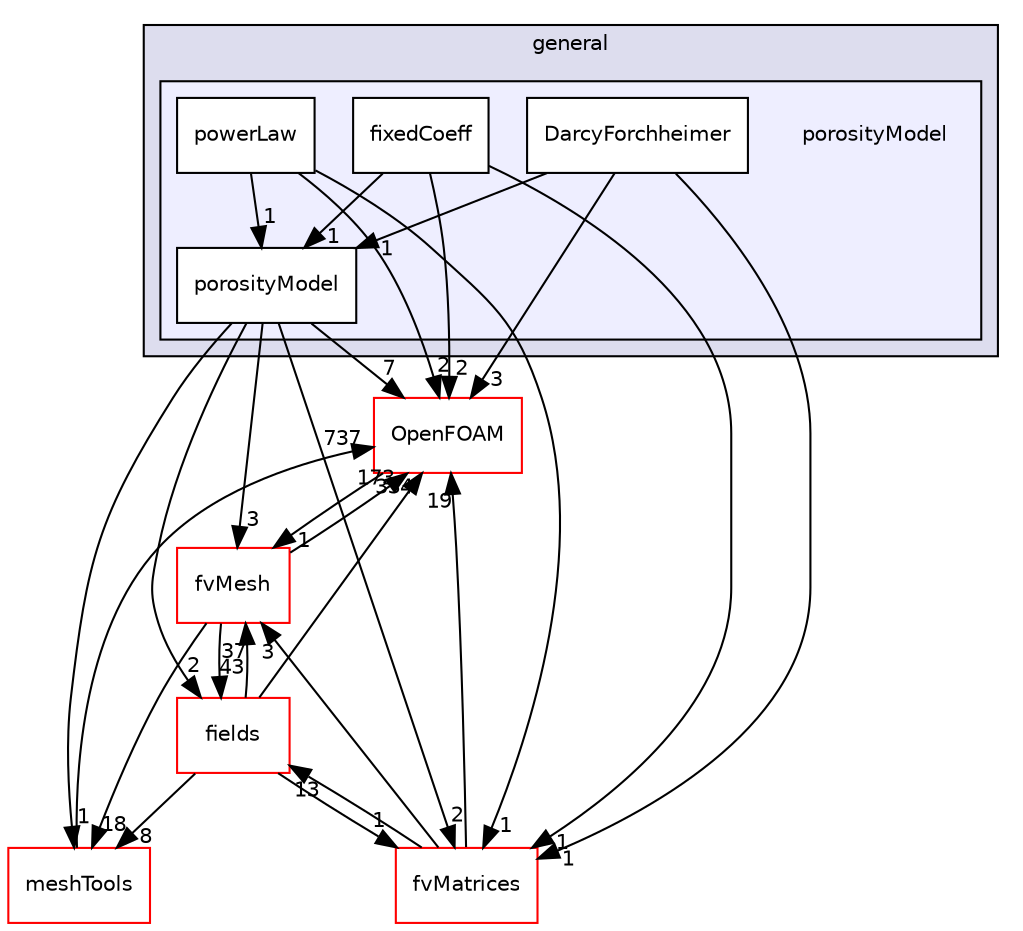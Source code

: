 digraph "src/finiteVolume/cfdTools/general/porosityModel" {
  bgcolor=transparent;
  compound=true
  node [ fontsize="10", fontname="Helvetica"];
  edge [ labelfontsize="10", labelfontname="Helvetica"];
  subgraph clusterdir_c5259e3096ae0265e0b8b287024f0a94 {
    graph [ bgcolor="#ddddee", pencolor="black", label="general" fontname="Helvetica", fontsize="10", URL="dir_c5259e3096ae0265e0b8b287024f0a94.html"]
  subgraph clusterdir_7f71c2789b87b2ecdc8be24284257b05 {
    graph [ bgcolor="#eeeeff", pencolor="black", label="" URL="dir_7f71c2789b87b2ecdc8be24284257b05.html"];
    dir_7f71c2789b87b2ecdc8be24284257b05 [shape=plaintext label="porosityModel"];
    dir_a24b5d4e1f7ef95850a56377206677b1 [shape=box label="DarcyForchheimer" color="black" fillcolor="white" style="filled" URL="dir_a24b5d4e1f7ef95850a56377206677b1.html"];
    dir_c3f13a63c6fddcdcee8ba93ceca41009 [shape=box label="fixedCoeff" color="black" fillcolor="white" style="filled" URL="dir_c3f13a63c6fddcdcee8ba93ceca41009.html"];
    dir_5a8452d5c878e691b4ad8657f7c472aa [shape=box label="porosityModel" color="black" fillcolor="white" style="filled" URL="dir_5a8452d5c878e691b4ad8657f7c472aa.html"];
    dir_9ce402510200786da9b15d58c19dede8 [shape=box label="powerLaw" color="black" fillcolor="white" style="filled" URL="dir_9ce402510200786da9b15d58c19dede8.html"];
  }
  }
  dir_25ab4a83a983f7bb7a38b7f63bb141b7 [shape=box label="fields" color="red" URL="dir_25ab4a83a983f7bb7a38b7f63bb141b7.html"];
  dir_ae30ad0bef50cf391b24c614251bb9fd [shape=box label="meshTools" color="red" URL="dir_ae30ad0bef50cf391b24c614251bb9fd.html"];
  dir_c382fa095c9c33d8673c0dd60aaef275 [shape=box label="fvMesh" color="red" URL="dir_c382fa095c9c33d8673c0dd60aaef275.html"];
  dir_c5473ff19b20e6ec4dfe5c310b3778a8 [shape=box label="OpenFOAM" color="red" URL="dir_c5473ff19b20e6ec4dfe5c310b3778a8.html"];
  dir_5d57e3901430bcc99a7ddac11a899224 [shape=box label="fvMatrices" color="red" URL="dir_5d57e3901430bcc99a7ddac11a899224.html"];
  dir_25ab4a83a983f7bb7a38b7f63bb141b7->dir_ae30ad0bef50cf391b24c614251bb9fd [headlabel="8", labeldistance=1.5 headhref="dir_000931_001742.html"];
  dir_25ab4a83a983f7bb7a38b7f63bb141b7->dir_c382fa095c9c33d8673c0dd60aaef275 [headlabel="37", labeldistance=1.5 headhref="dir_000931_001115.html"];
  dir_25ab4a83a983f7bb7a38b7f63bb141b7->dir_c5473ff19b20e6ec4dfe5c310b3778a8 [headlabel="334", labeldistance=1.5 headhref="dir_000931_001888.html"];
  dir_25ab4a83a983f7bb7a38b7f63bb141b7->dir_5d57e3901430bcc99a7ddac11a899224 [headlabel="1", labeldistance=1.5 headhref="dir_000931_001107.html"];
  dir_ae30ad0bef50cf391b24c614251bb9fd->dir_c5473ff19b20e6ec4dfe5c310b3778a8 [headlabel="737", labeldistance=1.5 headhref="dir_001742_001888.html"];
  dir_c3f13a63c6fddcdcee8ba93ceca41009->dir_5a8452d5c878e691b4ad8657f7c472aa [headlabel="1", labeldistance=1.5 headhref="dir_000907_000908.html"];
  dir_c3f13a63c6fddcdcee8ba93ceca41009->dir_c5473ff19b20e6ec4dfe5c310b3778a8 [headlabel="2", labeldistance=1.5 headhref="dir_000907_001888.html"];
  dir_c3f13a63c6fddcdcee8ba93ceca41009->dir_5d57e3901430bcc99a7ddac11a899224 [headlabel="1", labeldistance=1.5 headhref="dir_000907_001107.html"];
  dir_5a8452d5c878e691b4ad8657f7c472aa->dir_25ab4a83a983f7bb7a38b7f63bb141b7 [headlabel="2", labeldistance=1.5 headhref="dir_000908_000931.html"];
  dir_5a8452d5c878e691b4ad8657f7c472aa->dir_ae30ad0bef50cf391b24c614251bb9fd [headlabel="1", labeldistance=1.5 headhref="dir_000908_001742.html"];
  dir_5a8452d5c878e691b4ad8657f7c472aa->dir_c382fa095c9c33d8673c0dd60aaef275 [headlabel="3", labeldistance=1.5 headhref="dir_000908_001115.html"];
  dir_5a8452d5c878e691b4ad8657f7c472aa->dir_c5473ff19b20e6ec4dfe5c310b3778a8 [headlabel="7", labeldistance=1.5 headhref="dir_000908_001888.html"];
  dir_5a8452d5c878e691b4ad8657f7c472aa->dir_5d57e3901430bcc99a7ddac11a899224 [headlabel="2", labeldistance=1.5 headhref="dir_000908_001107.html"];
  dir_c382fa095c9c33d8673c0dd60aaef275->dir_25ab4a83a983f7bb7a38b7f63bb141b7 [headlabel="43", labeldistance=1.5 headhref="dir_001115_000931.html"];
  dir_c382fa095c9c33d8673c0dd60aaef275->dir_ae30ad0bef50cf391b24c614251bb9fd [headlabel="18", labeldistance=1.5 headhref="dir_001115_001742.html"];
  dir_c382fa095c9c33d8673c0dd60aaef275->dir_c5473ff19b20e6ec4dfe5c310b3778a8 [headlabel="173", labeldistance=1.5 headhref="dir_001115_001888.html"];
  dir_a24b5d4e1f7ef95850a56377206677b1->dir_5a8452d5c878e691b4ad8657f7c472aa [headlabel="1", labeldistance=1.5 headhref="dir_000906_000908.html"];
  dir_a24b5d4e1f7ef95850a56377206677b1->dir_c5473ff19b20e6ec4dfe5c310b3778a8 [headlabel="3", labeldistance=1.5 headhref="dir_000906_001888.html"];
  dir_a24b5d4e1f7ef95850a56377206677b1->dir_5d57e3901430bcc99a7ddac11a899224 [headlabel="1", labeldistance=1.5 headhref="dir_000906_001107.html"];
  dir_c5473ff19b20e6ec4dfe5c310b3778a8->dir_c382fa095c9c33d8673c0dd60aaef275 [headlabel="1", labeldistance=1.5 headhref="dir_001888_001115.html"];
  dir_5d57e3901430bcc99a7ddac11a899224->dir_25ab4a83a983f7bb7a38b7f63bb141b7 [headlabel="13", labeldistance=1.5 headhref="dir_001107_000931.html"];
  dir_5d57e3901430bcc99a7ddac11a899224->dir_c382fa095c9c33d8673c0dd60aaef275 [headlabel="3", labeldistance=1.5 headhref="dir_001107_001115.html"];
  dir_5d57e3901430bcc99a7ddac11a899224->dir_c5473ff19b20e6ec4dfe5c310b3778a8 [headlabel="19", labeldistance=1.5 headhref="dir_001107_001888.html"];
  dir_9ce402510200786da9b15d58c19dede8->dir_5a8452d5c878e691b4ad8657f7c472aa [headlabel="1", labeldistance=1.5 headhref="dir_000909_000908.html"];
  dir_9ce402510200786da9b15d58c19dede8->dir_c5473ff19b20e6ec4dfe5c310b3778a8 [headlabel="2", labeldistance=1.5 headhref="dir_000909_001888.html"];
  dir_9ce402510200786da9b15d58c19dede8->dir_5d57e3901430bcc99a7ddac11a899224 [headlabel="1", labeldistance=1.5 headhref="dir_000909_001107.html"];
}
